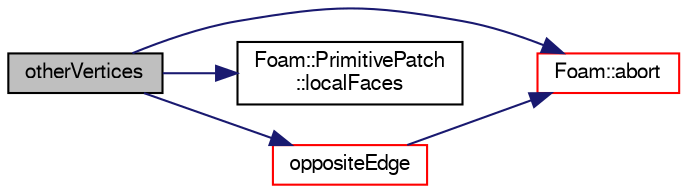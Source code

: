 digraph "otherVertices"
{
  bgcolor="transparent";
  edge [fontname="FreeSans",fontsize="10",labelfontname="FreeSans",labelfontsize="10"];
  node [fontname="FreeSans",fontsize="10",shape=record];
  rankdir="LR";
  Node364 [label="otherVertices",height=0.2,width=0.4,color="black", fillcolor="grey75", style="filled", fontcolor="black"];
  Node364 -> Node365 [color="midnightblue",fontsize="10",style="solid",fontname="FreeSans"];
  Node365 [label="Foam::abort",height=0.2,width=0.4,color="red",URL="$a21124.html#a447107a607d03e417307c203fa5fb44b"];
  Node364 -> Node408 [color="midnightblue",fontsize="10",style="solid",fontname="FreeSans"];
  Node408 [label="Foam::PrimitivePatch\l::localFaces",height=0.2,width=0.4,color="black",URL="$a27538.html#aa4bd29e9c9de3d53e26aa2bf2e803c60",tooltip="Return patch faces addressing into local point list. "];
  Node364 -> Node409 [color="midnightblue",fontsize="10",style="solid",fontname="FreeSans"];
  Node409 [label="oppositeEdge",height=0.2,width=0.4,color="red",URL="$a25538.html#a77110343a3072b75b1764650943d31f9",tooltip="Get edge opposite vertex (local numbering) "];
  Node409 -> Node365 [color="midnightblue",fontsize="10",style="solid",fontname="FreeSans"];
}
